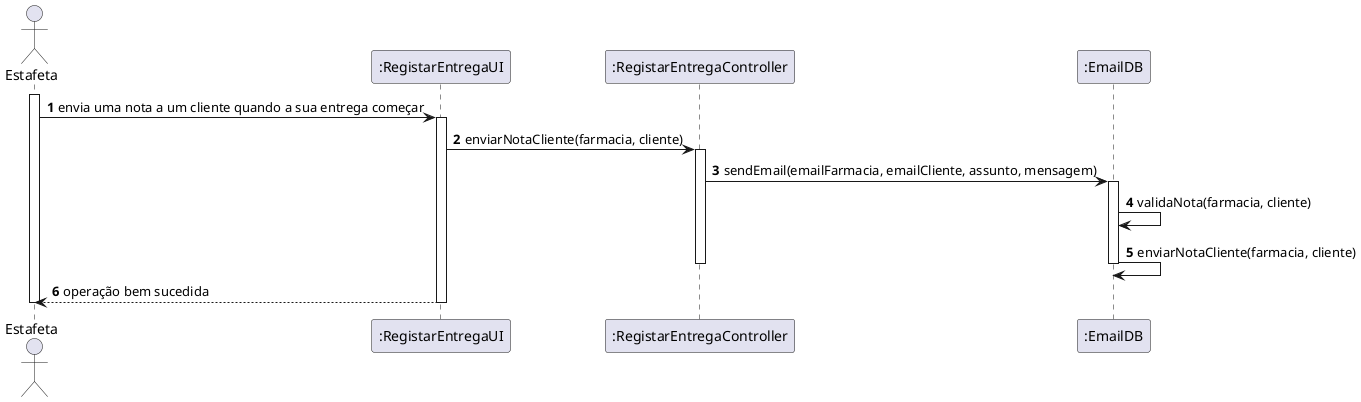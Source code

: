 @startuml
autonumber

actor "Estafeta" as EST
participant ":RegistarEntregaUI" as UI
participant ":RegistarEntregaController" as CTL
participant ":EmailDB" as PDB

activate EST
EST -> UI : envia uma nota a um cliente quando a sua entrega começar
activate UI
UI -> CTL : enviarNotaCliente(farmacia, cliente)
activate CTL


CTL -> PDB : sendEmail(emailFarmacia, emailCliente, assunto, mensagem)
activate PDB

PDB -> PDB : validaNota(farmacia, cliente)

PDB -> PDB : enviarNotaCliente(farmacia, cliente)

deactivate PDB

deactivate CTL

UI --> EST : operação bem sucedida
deactivate UI

deactivate EST
@enduml
